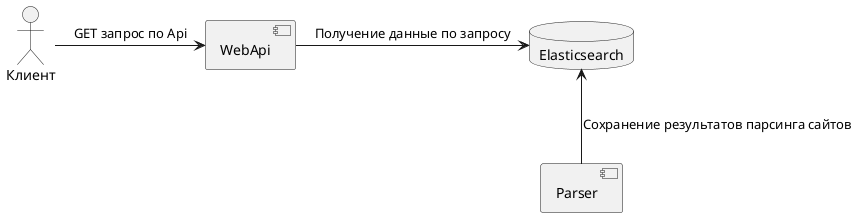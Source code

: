 @startuml
skinparam componentStyle uml2
actor Клиент as Client
component WebApi
component Parser
database Elasticsearch


Client -right-> WebApi: GET запрос по Api
Parser -up-> Elasticsearch: Сохранение результатов парсинга сайтов
WebApi -right-> Elasticsearch: Получение данные по запросу
@enduml